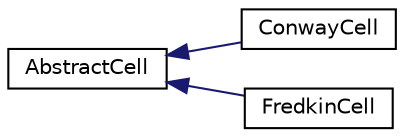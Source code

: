 digraph "Graphical Class Hierarchy"
{
  edge [fontname="Helvetica",fontsize="10",labelfontname="Helvetica",labelfontsize="10"];
  node [fontname="Helvetica",fontsize="10",shape=record];
  rankdir="LR";
  Node1 [label="AbstractCell",height=0.2,width=0.4,color="black", fillcolor="white", style="filled",URL="$classAbstractCell.html"];
  Node1 -> Node2 [dir="back",color="midnightblue",fontsize="10",style="solid",fontname="Helvetica"];
  Node2 [label="ConwayCell",height=0.2,width=0.4,color="black", fillcolor="white", style="filled",URL="$classConwayCell.html"];
  Node1 -> Node3 [dir="back",color="midnightblue",fontsize="10",style="solid",fontname="Helvetica"];
  Node3 [label="FredkinCell",height=0.2,width=0.4,color="black", fillcolor="white", style="filled",URL="$classFredkinCell.html"];
}
